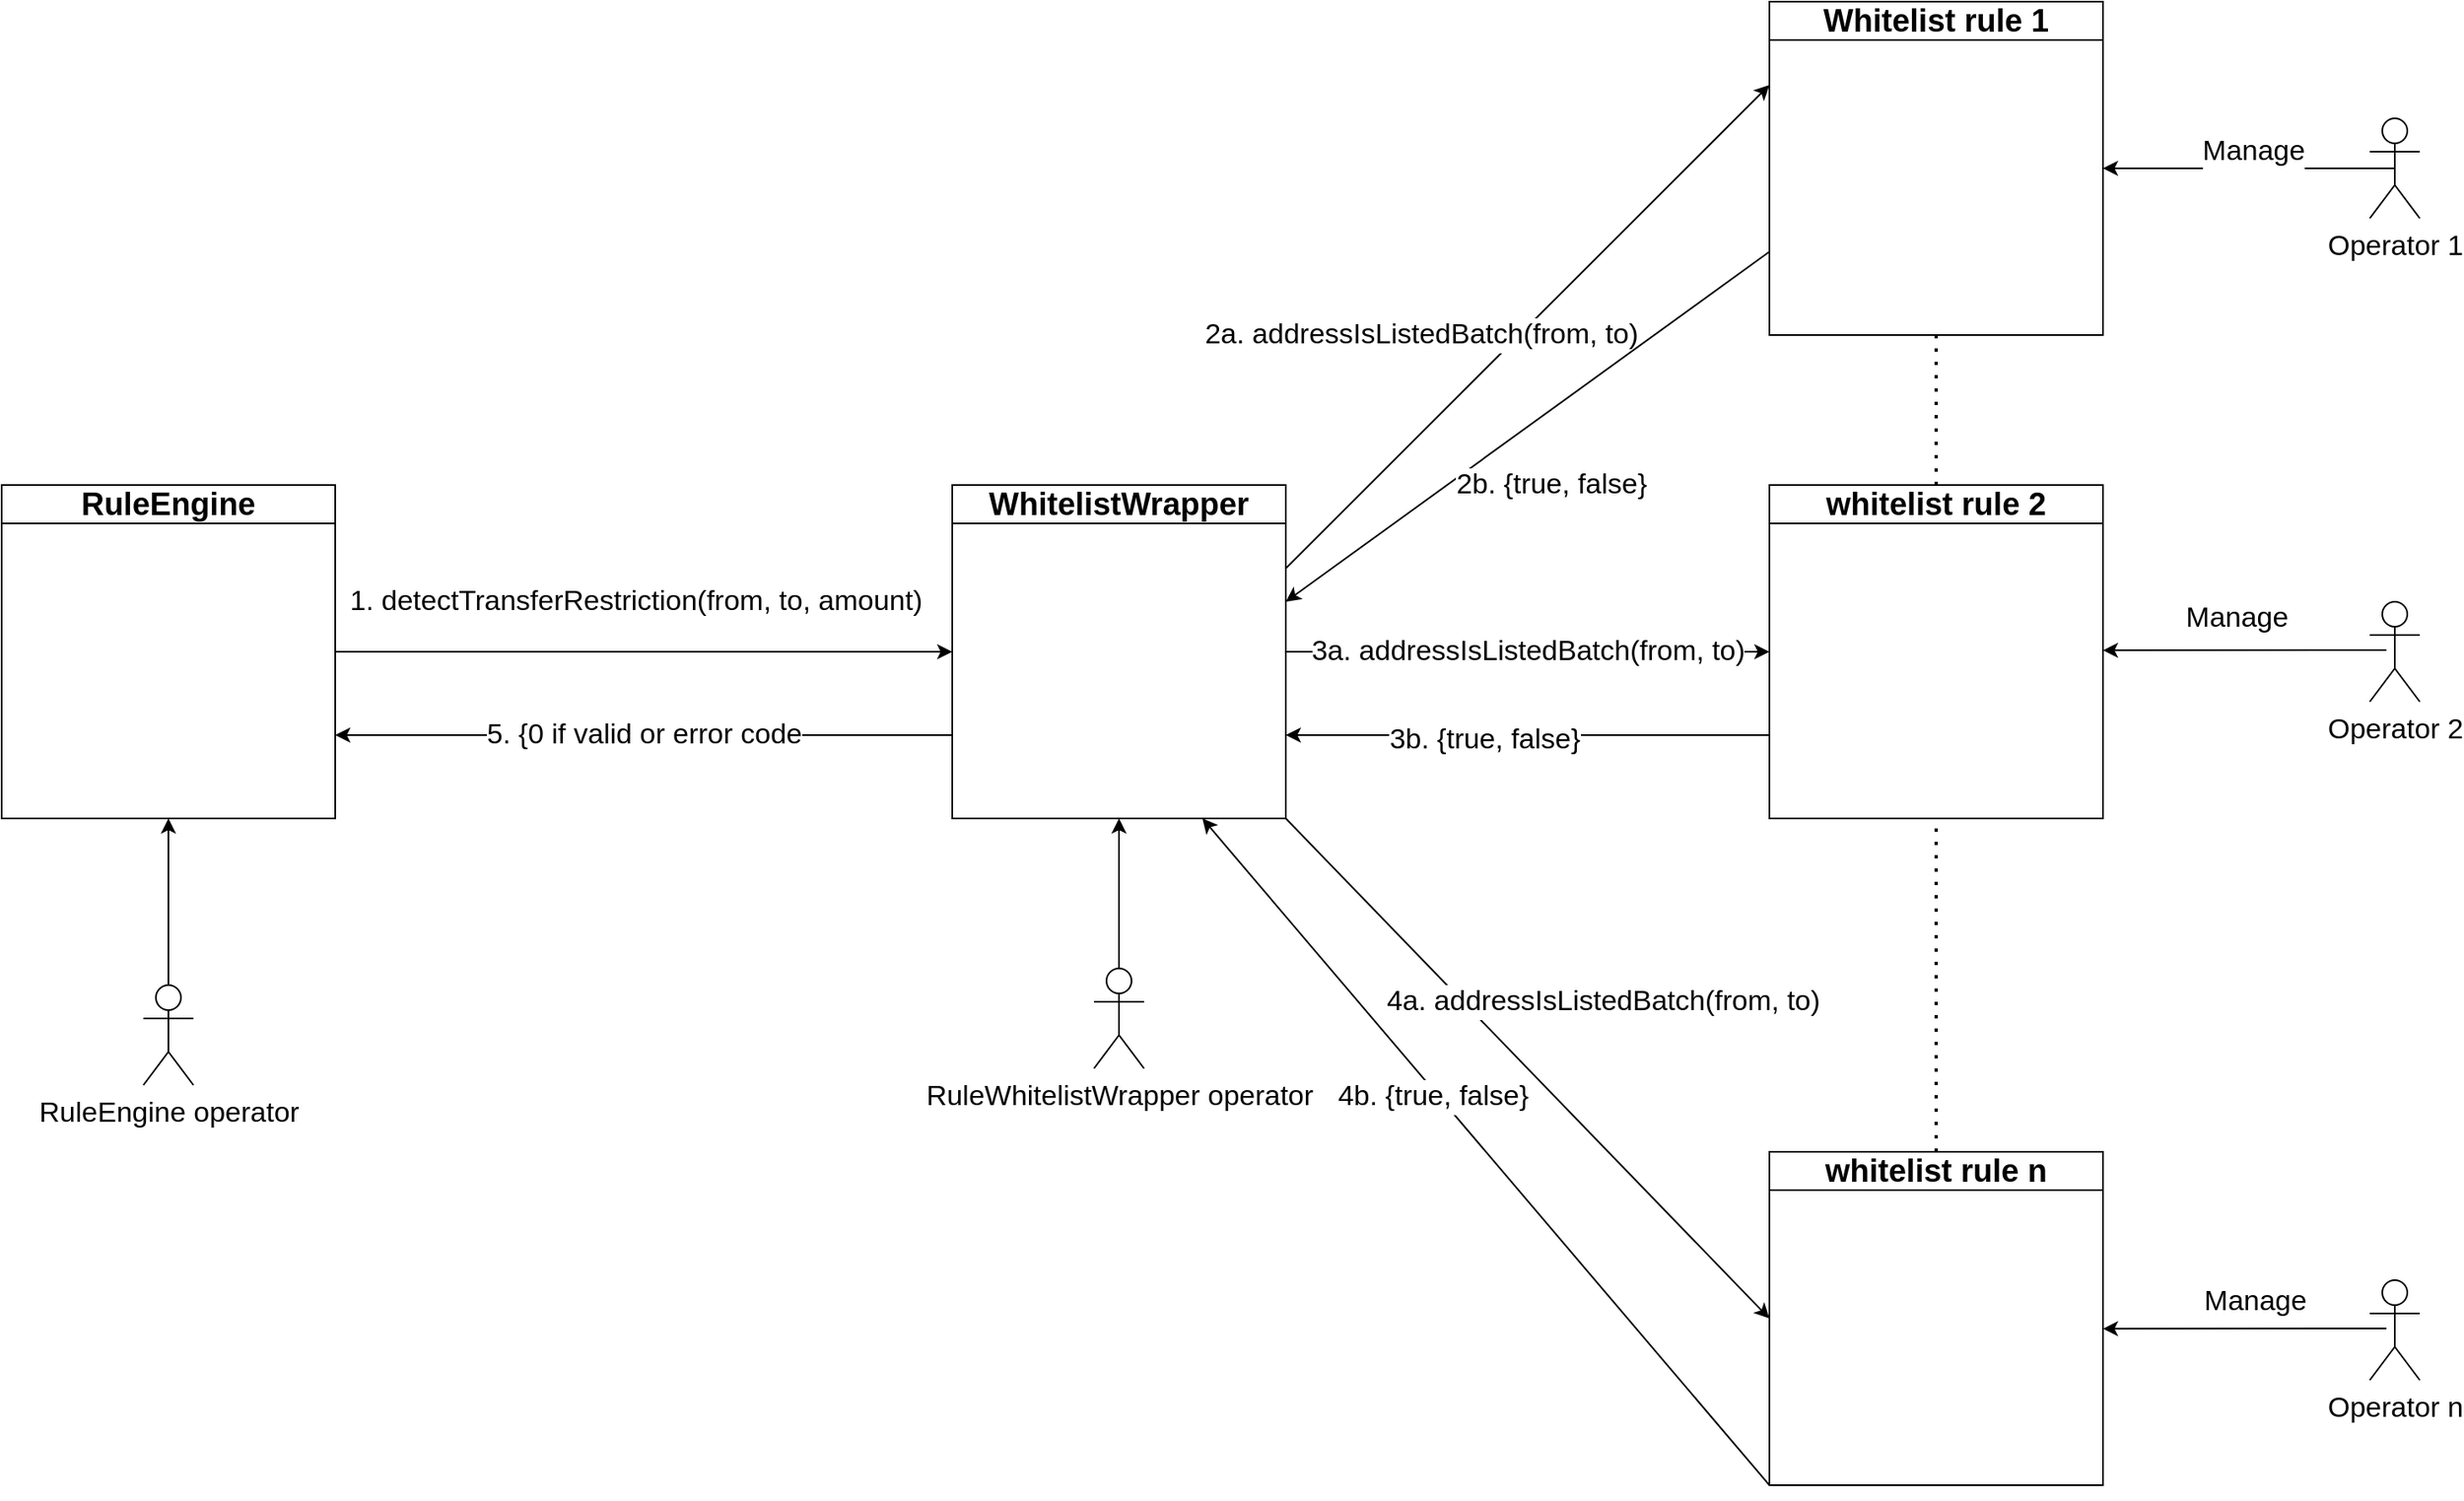<mxfile version="20.6.2" type="device"><diagram id="zM64sRnQbgzkaFHiXnTb" name="RuleWhitelistWrapper"><mxGraphModel dx="6199" dy="1680" grid="1" gridSize="10" guides="1" tooltips="1" connect="1" arrows="1" fold="1" page="1" pageScale="1" pageWidth="2336" pageHeight="1654" math="0" shadow="0"><root><mxCell id="0"/><mxCell id="1" parent="0"/><mxCell id="tFzbG6d0s2iZvE1lt7hh-2" value="&lt;font style=&quot;font-size: 19px;&quot;&gt;RuleEngine&lt;/font&gt;" style="swimlane;whiteSpace=wrap;html=1;fontSize=17;" parent="1" vertex="1"><mxGeometry x="-130" y="320" width="200" height="200" as="geometry"/></mxCell><mxCell id="tFzbG6d0s2iZvE1lt7hh-3" value="&lt;font style=&quot;font-size: 19px;&quot;&gt;WhitelistWrapper&lt;/font&gt;" style="swimlane;whiteSpace=wrap;html=1;fontSize=17;" parent="1" vertex="1"><mxGeometry x="440" y="320" width="200" height="200" as="geometry"/></mxCell><mxCell id="tFzbG6d0s2iZvE1lt7hh-4" value="&lt;font style=&quot;font-size: 19px;&quot;&gt;Whitelist rule 1&lt;/font&gt;" style="swimlane;whiteSpace=wrap;html=1;fontSize=17;" parent="1" vertex="1"><mxGeometry x="930" y="30" width="200" height="200" as="geometry"/></mxCell><mxCell id="tFzbG6d0s2iZvE1lt7hh-5" value="&lt;font style=&quot;font-size: 19px;&quot;&gt;whitelist rule 2&lt;/font&gt;" style="swimlane;whiteSpace=wrap;html=1;fontSize=17;" parent="1" vertex="1"><mxGeometry x="930" y="320" width="200" height="200" as="geometry"/></mxCell><mxCell id="tFzbG6d0s2iZvE1lt7hh-6" value="&lt;font style=&quot;font-size: 19px;&quot;&gt;whitelist rule n&lt;/font&gt;" style="swimlane;whiteSpace=wrap;html=1;fontSize=17;" parent="1" vertex="1"><mxGeometry x="930" y="720" width="200" height="200" as="geometry"/></mxCell><mxCell id="tFzbG6d0s2iZvE1lt7hh-7" value="1. detectTransferRestriction(from, to, amount)" style="endArrow=classic;html=1;rounded=0;exitX=1;exitY=0.5;exitDx=0;exitDy=0;entryX=0;entryY=0.5;entryDx=0;entryDy=0;fontSize=17;" parent="1" source="tFzbG6d0s2iZvE1lt7hh-2" target="tFzbG6d0s2iZvE1lt7hh-3" edge="1"><mxGeometry x="-0.027" y="30" width="50" height="50" relative="1" as="geometry"><mxPoint x="360" y="450" as="sourcePoint"/><mxPoint x="410" y="400" as="targetPoint"/><mxPoint as="offset"/></mxGeometry></mxCell><mxCell id="tFzbG6d0s2iZvE1lt7hh-8" value="" style="endArrow=classic;html=1;rounded=0;exitX=1;exitY=0.25;exitDx=0;exitDy=0;entryX=0;entryY=0.25;entryDx=0;entryDy=0;fontSize=17;" parent="1" source="tFzbG6d0s2iZvE1lt7hh-3" target="tFzbG6d0s2iZvE1lt7hh-4" edge="1"><mxGeometry width="50" height="50" relative="1" as="geometry"><mxPoint x="710" y="340" as="sourcePoint"/><mxPoint x="760" y="290" as="targetPoint"/></mxGeometry></mxCell><mxCell id="eFk-D6ZALVVUtiB-VFj3-2" value="&lt;span style=&quot;font-size: 17px;&quot;&gt;2a. addressIsListedBatch(from, to)&lt;/span&gt;" style="edgeLabel;html=1;align=center;verticalAlign=middle;resizable=0;points=[];fontSize=17;" parent="tFzbG6d0s2iZvE1lt7hh-8" vertex="1" connectable="0"><mxGeometry x="-0.255" y="4" relative="1" as="geometry"><mxPoint x="-25" y="-29" as="offset"/></mxGeometry></mxCell><mxCell id="tFzbG6d0s2iZvE1lt7hh-9" value="3a. addressIsListedBatch(from, to)" style="endArrow=classic;html=1;rounded=0;exitX=1;exitY=0.5;exitDx=0;exitDy=0;entryX=0;entryY=0.5;entryDx=0;entryDy=0;fontSize=17;" parent="1" source="tFzbG6d0s2iZvE1lt7hh-3" target="tFzbG6d0s2iZvE1lt7hh-5" edge="1"><mxGeometry width="50" height="50" relative="1" as="geometry"><mxPoint x="730" y="490" as="sourcePoint"/><mxPoint x="780" y="440" as="targetPoint"/><Array as="points"><mxPoint x="750" y="420"/></Array></mxGeometry></mxCell><mxCell id="tFzbG6d0s2iZvE1lt7hh-10" value="4a. addressIsListedBatch(from, to)" style="endArrow=classic;html=1;rounded=0;exitX=1;exitY=1;exitDx=0;exitDy=0;entryX=0;entryY=0.5;entryDx=0;entryDy=0;fontSize=17;" parent="1" source="tFzbG6d0s2iZvE1lt7hh-3" target="tFzbG6d0s2iZvE1lt7hh-6" edge="1"><mxGeometry x="0.012" y="60" width="50" height="50" relative="1" as="geometry"><mxPoint x="650" y="630" as="sourcePoint"/><mxPoint x="700" y="580" as="targetPoint"/><mxPoint as="offset"/></mxGeometry></mxCell><mxCell id="tFzbG6d0s2iZvE1lt7hh-12" value="" style="endArrow=classic;html=1;rounded=0;exitX=0;exitY=0.75;exitDx=0;exitDy=0;fontSize=17;" parent="1" source="tFzbG6d0s2iZvE1lt7hh-4" edge="1"><mxGeometry width="50" height="50" relative="1" as="geometry"><mxPoint x="640" y="320" as="sourcePoint"/><mxPoint x="640" y="390" as="targetPoint"/></mxGeometry></mxCell><mxCell id="tFzbG6d0s2iZvE1lt7hh-13" value="2b. {true, false}" style="edgeLabel;html=1;align=center;verticalAlign=middle;resizable=0;points=[];fontSize=17;" parent="tFzbG6d0s2iZvE1lt7hh-12" vertex="1" connectable="0"><mxGeometry x="0.178" y="3" relative="1" as="geometry"><mxPoint x="38" y="14" as="offset"/></mxGeometry></mxCell><mxCell id="tFzbG6d0s2iZvE1lt7hh-14" value="" style="endArrow=classic;html=1;rounded=0;exitX=0;exitY=0.75;exitDx=0;exitDy=0;entryX=1;entryY=0.75;entryDx=0;entryDy=0;fontSize=17;" parent="1" source="tFzbG6d0s2iZvE1lt7hh-5" target="tFzbG6d0s2iZvE1lt7hh-3" edge="1"><mxGeometry width="50" height="50" relative="1" as="geometry"><mxPoint x="820" y="240" as="sourcePoint"/><mxPoint x="650" y="400" as="targetPoint"/></mxGeometry></mxCell><mxCell id="tFzbG6d0s2iZvE1lt7hh-15" value="3b. {true, false}" style="edgeLabel;html=1;align=center;verticalAlign=middle;resizable=0;points=[];fontSize=17;" parent="tFzbG6d0s2iZvE1lt7hh-14" vertex="1" connectable="0"><mxGeometry x="0.178" y="3" relative="1" as="geometry"><mxPoint as="offset"/></mxGeometry></mxCell><mxCell id="tFzbG6d0s2iZvE1lt7hh-16" value="" style="endArrow=classic;html=1;rounded=0;exitX=0;exitY=1;exitDx=0;exitDy=0;entryX=0.75;entryY=1;entryDx=0;entryDy=0;fontSize=17;" parent="1" source="tFzbG6d0s2iZvE1lt7hh-6" target="tFzbG6d0s2iZvE1lt7hh-3" edge="1"><mxGeometry width="50" height="50" relative="1" as="geometry"><mxPoint x="820" y="480" as="sourcePoint"/><mxPoint x="640" y="510" as="targetPoint"/></mxGeometry></mxCell><mxCell id="tFzbG6d0s2iZvE1lt7hh-17" value="4b. {true, false}" style="edgeLabel;html=1;align=center;verticalAlign=middle;resizable=0;points=[];fontSize=17;" parent="tFzbG6d0s2iZvE1lt7hh-16" vertex="1" connectable="0"><mxGeometry x="0.178" y="3" relative="1" as="geometry"><mxPoint as="offset"/></mxGeometry></mxCell><mxCell id="tFzbG6d0s2iZvE1lt7hh-18" value="" style="endArrow=none;dashed=1;html=1;dashPattern=1 3;strokeWidth=2;rounded=0;exitX=0.5;exitY=0;exitDx=0;exitDy=0;entryX=0.5;entryY=1;entryDx=0;entryDy=0;fontSize=17;" parent="1" source="tFzbG6d0s2iZvE1lt7hh-6" target="tFzbG6d0s2iZvE1lt7hh-5" edge="1"><mxGeometry width="50" height="50" relative="1" as="geometry"><mxPoint x="870" y="580" as="sourcePoint"/><mxPoint x="920" y="530" as="targetPoint"/></mxGeometry></mxCell><mxCell id="tFzbG6d0s2iZvE1lt7hh-19" value="5. {0 if valid or error code" style="endArrow=classic;html=1;rounded=0;exitX=0;exitY=0.75;exitDx=0;exitDy=0;entryX=1;entryY=0.75;entryDx=0;entryDy=0;fontSize=17;" parent="1" source="tFzbG6d0s2iZvE1lt7hh-3" target="tFzbG6d0s2iZvE1lt7hh-2" edge="1"><mxGeometry width="50" height="50" relative="1" as="geometry"><mxPoint x="350" y="510" as="sourcePoint"/><mxPoint x="400" y="460" as="targetPoint"/></mxGeometry></mxCell><mxCell id="eFk-D6ZALVVUtiB-VFj3-4" value="" style="endArrow=none;dashed=1;html=1;dashPattern=1 3;strokeWidth=2;rounded=0;entryX=0.5;entryY=1;entryDx=0;entryDy=0;fontSize=17;" parent="1" target="tFzbG6d0s2iZvE1lt7hh-4" edge="1"><mxGeometry width="50" height="50" relative="1" as="geometry"><mxPoint x="1030" y="320" as="sourcePoint"/><mxPoint x="1040" y="530" as="targetPoint"/></mxGeometry></mxCell><mxCell id="eFk-D6ZALVVUtiB-VFj3-6" value="Operator 1" style="shape=umlActor;verticalLabelPosition=bottom;verticalAlign=top;html=1;outlineConnect=0;fontSize=17;" parent="1" vertex="1"><mxGeometry x="1290" y="100" width="30" height="60" as="geometry"/></mxCell><mxCell id="eFk-D6ZALVVUtiB-VFj3-7" value="" style="endArrow=classic;html=1;rounded=0;exitX=0.5;exitY=0.5;exitDx=0;exitDy=0;exitPerimeter=0;entryX=1;entryY=0.5;entryDx=0;entryDy=0;fontSize=17;" parent="1" source="eFk-D6ZALVVUtiB-VFj3-6" target="tFzbG6d0s2iZvE1lt7hh-4" edge="1"><mxGeometry width="50" height="50" relative="1" as="geometry"><mxPoint x="1210" y="140" as="sourcePoint"/><mxPoint x="1260" y="90" as="targetPoint"/></mxGeometry></mxCell><mxCell id="eFk-D6ZALVVUtiB-VFj3-11" value="Manage" style="edgeLabel;html=1;align=center;verticalAlign=middle;resizable=0;points=[];fontSize=17;" parent="eFk-D6ZALVVUtiB-VFj3-7" vertex="1" connectable="0"><mxGeometry x="-0.192" y="-3" relative="1" as="geometry"><mxPoint x="-15" y="-7" as="offset"/></mxGeometry></mxCell><mxCell id="eFk-D6ZALVVUtiB-VFj3-9" value="" style="endArrow=classic;html=1;rounded=0;entryX=1;entryY=0.5;entryDx=0;entryDy=0;startArrow=none;fontSize=17;" parent="1" edge="1"><mxGeometry width="50" height="50" relative="1" as="geometry"><mxPoint x="1300" y="419" as="sourcePoint"/><mxPoint x="1130" y="419.17" as="targetPoint"/></mxGeometry></mxCell><mxCell id="eFk-D6ZALVVUtiB-VFj3-12" value="Operator n" style="shape=umlActor;verticalLabelPosition=bottom;verticalAlign=top;html=1;outlineConnect=0;fontSize=17;" parent="1" vertex="1"><mxGeometry x="1290" y="797" width="30" height="60" as="geometry"/></mxCell><mxCell id="eFk-D6ZALVVUtiB-VFj3-13" value="" style="endArrow=classic;html=1;rounded=0;entryX=1;entryY=0.5;entryDx=0;entryDy=0;fontSize=17;" parent="1" edge="1"><mxGeometry width="50" height="50" relative="1" as="geometry"><mxPoint x="1300" y="826" as="sourcePoint"/><mxPoint x="1130" y="826.17" as="targetPoint"/></mxGeometry></mxCell><mxCell id="eFk-D6ZALVVUtiB-VFj3-14" value="Manage" style="edgeLabel;html=1;align=center;verticalAlign=middle;resizable=0;points=[];fontSize=17;" parent="eFk-D6ZALVVUtiB-VFj3-13" vertex="1" connectable="0"><mxGeometry x="-0.239" y="-6" relative="1" as="geometry"><mxPoint x="-15" y="-10" as="offset"/></mxGeometry></mxCell><mxCell id="eFk-D6ZALVVUtiB-VFj3-8" value="Operator 2" style="shape=umlActor;verticalLabelPosition=bottom;verticalAlign=top;html=1;outlineConnect=0;fontSize=17;" parent="1" vertex="1"><mxGeometry x="1290" y="390" width="30" height="60" as="geometry"/></mxCell><mxCell id="eFk-D6ZALVVUtiB-VFj3-17" value="RuleEngine operator" style="shape=umlActor;verticalLabelPosition=bottom;verticalAlign=top;html=1;outlineConnect=0;fontSize=17;" parent="1" vertex="1"><mxGeometry x="-45" y="620" width="30" height="60" as="geometry"/></mxCell><mxCell id="eFk-D6ZALVVUtiB-VFj3-19" value="" style="endArrow=classic;html=1;rounded=0;fontSize=17;exitX=0.5;exitY=0;exitDx=0;exitDy=0;exitPerimeter=0;entryX=0.5;entryY=1;entryDx=0;entryDy=0;" parent="1" source="eFk-D6ZALVVUtiB-VFj3-17" target="tFzbG6d0s2iZvE1lt7hh-2" edge="1"><mxGeometry width="50" height="50" relative="1" as="geometry"><mxPoint x="350" y="640" as="sourcePoint"/><mxPoint x="400" y="590" as="targetPoint"/></mxGeometry></mxCell><mxCell id="eFk-D6ZALVVUtiB-VFj3-20" value="RuleWhitelistWrapper operator" style="shape=umlActor;verticalLabelPosition=bottom;verticalAlign=top;html=1;outlineConnect=0;fontSize=17;" parent="1" vertex="1"><mxGeometry x="525" y="610" width="30" height="60" as="geometry"/></mxCell><mxCell id="eFk-D6ZALVVUtiB-VFj3-21" value="" style="endArrow=classic;html=1;rounded=0;fontSize=17;exitX=0.5;exitY=0;exitDx=0;exitDy=0;exitPerimeter=0;entryX=0.5;entryY=1;entryDx=0;entryDy=0;" parent="1" source="eFk-D6ZALVVUtiB-VFj3-20" target="tFzbG6d0s2iZvE1lt7hh-3" edge="1"><mxGeometry width="50" height="50" relative="1" as="geometry"><mxPoint x="500" y="580" as="sourcePoint"/><mxPoint x="550" y="530" as="targetPoint"/></mxGeometry></mxCell><mxCell id="Aq7QyzdjnpxrEKHbHc51-1" value="Manage" style="edgeLabel;html=1;align=center;verticalAlign=middle;resizable=0;points=[];fontSize=17;" vertex="1" connectable="0" parent="1"><mxGeometry x="1209.998" y="400.004" as="geometry"/></mxCell></root></mxGraphModel></diagram></mxfile>